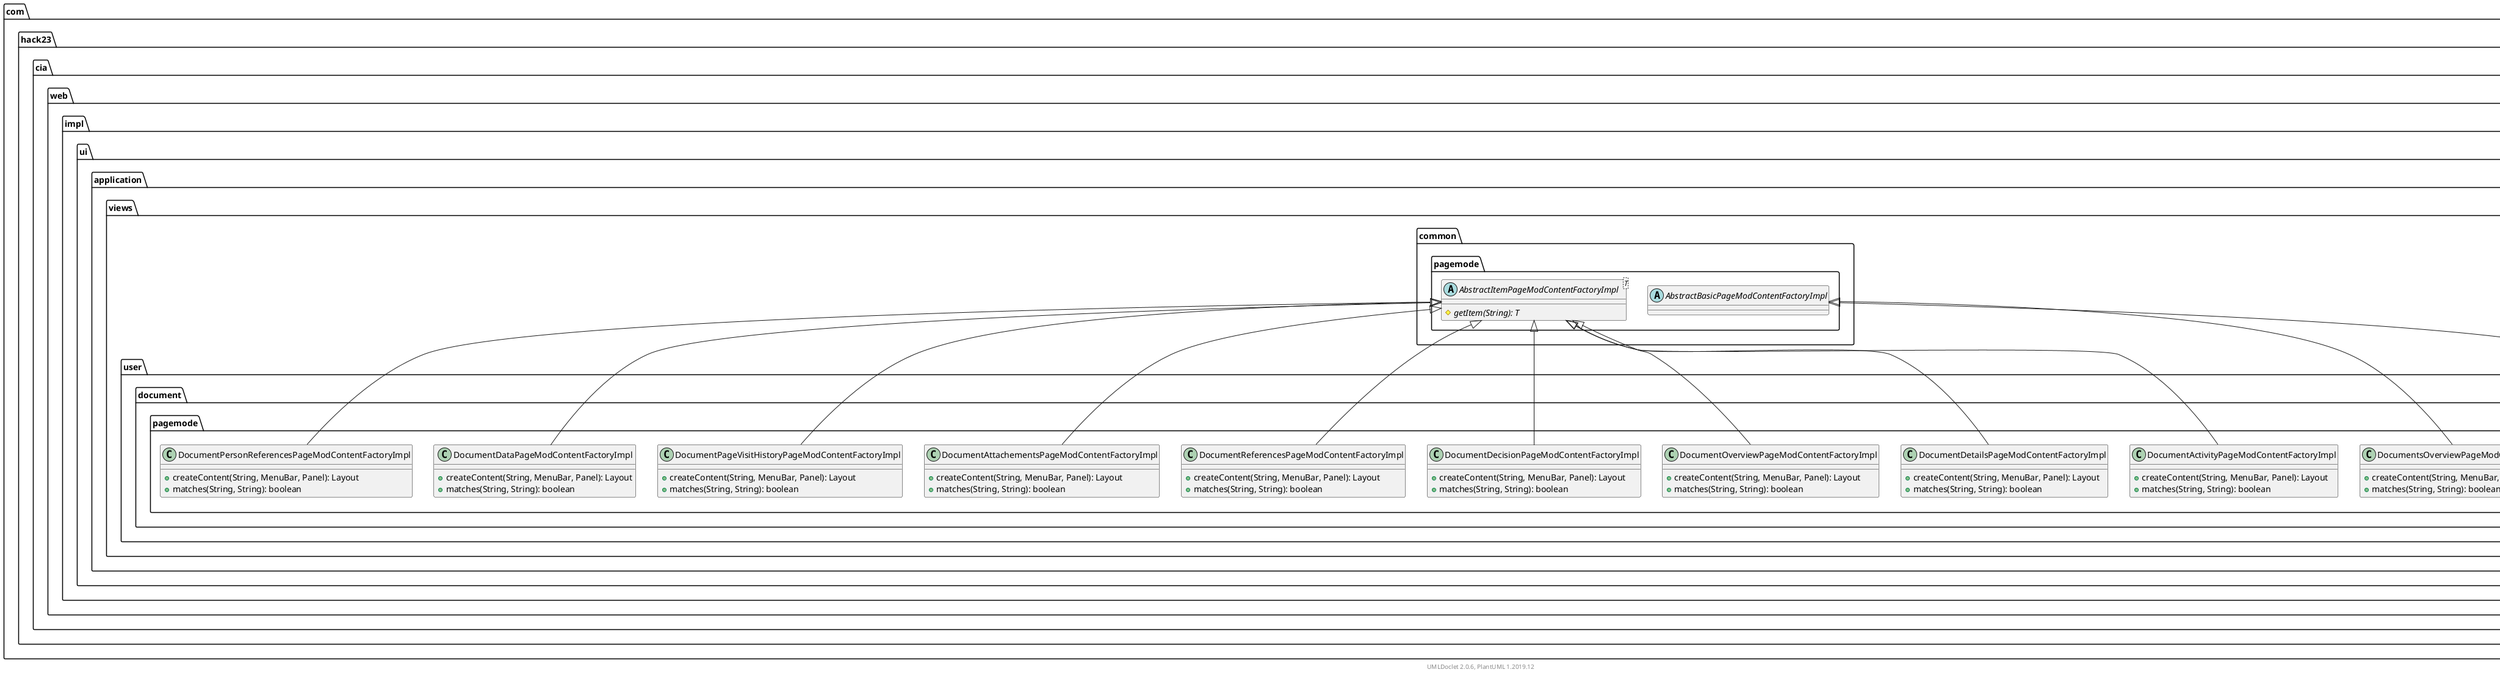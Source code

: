@startuml
    namespace com.hack23.cia.web.impl.ui.application.views.user.document.pagemode {

        class DocumentActivityPageModContentFactoryImpl [[DocumentActivityPageModContentFactoryImpl.html]] {
            +createContent(String, MenuBar, Panel): Layout
            +matches(String, String): boolean
        }

        class DocumentDetailsPageModContentFactoryImpl [[DocumentDetailsPageModContentFactoryImpl.html]] {
            +createContent(String, MenuBar, Panel): Layout
            +matches(String, String): boolean
        }

        class DocumentOverviewPageModContentFactoryImpl [[DocumentOverviewPageModContentFactoryImpl.html]] {
            +createContent(String, MenuBar, Panel): Layout
            +matches(String, String): boolean
        }

        class DocumentsOverviewPageModContentFactoryImpl [[DocumentsOverviewPageModContentFactoryImpl.html]] {
            +createContent(String, MenuBar, Panel): Layout
            +matches(String, String): boolean
        }

        class DocumentReferencesPageModContentFactoryImpl [[DocumentReferencesPageModContentFactoryImpl.html]] {
            +createContent(String, MenuBar, Panel): Layout
            +matches(String, String): boolean
        }

        class SearchDocumentPageModContentFactoryImpl [[SearchDocumentPageModContentFactoryImpl.html]] {
            {static} +NAME: String
            +createContent(String, MenuBar, Panel): Layout
            +matches(String, String): boolean
        }

        class DocumentPageVisitHistoryPageModContentFactoryImpl [[DocumentPageVisitHistoryPageModContentFactoryImpl.html]] {
            +createContent(String, MenuBar, Panel): Layout
            +matches(String, String): boolean
        }

        class DocumentDataPageModContentFactoryImpl [[DocumentDataPageModContentFactoryImpl.html]] {
            +createContent(String, MenuBar, Panel): Layout
            +matches(String, String): boolean
        }

        class DocumentPersonReferencesPageModContentFactoryImpl [[DocumentPersonReferencesPageModContentFactoryImpl.html]] {
            +createContent(String, MenuBar, Panel): Layout
            +matches(String, String): boolean
        }

        class DocumentDecisionPageModContentFactoryImpl [[DocumentDecisionPageModContentFactoryImpl.html]] {
            +createContent(String, MenuBar, Panel): Layout
            +matches(String, String): boolean
        }

        class DocumentAttachementsPageModContentFactoryImpl [[DocumentAttachementsPageModContentFactoryImpl.html]] {
            +createContent(String, MenuBar, Panel): Layout
            +matches(String, String): boolean
        }

        com.hack23.cia.web.impl.ui.application.views.common.pagemode.AbstractItemPageModContentFactoryImpl <|-- DocumentActivityPageModContentFactoryImpl
        com.hack23.cia.web.impl.ui.application.views.common.pagemode.AbstractItemPageModContentFactoryImpl <|-- DocumentDetailsPageModContentFactoryImpl
        com.hack23.cia.web.impl.ui.application.views.common.pagemode.AbstractItemPageModContentFactoryImpl <|-- DocumentOverviewPageModContentFactoryImpl
        com.hack23.cia.web.impl.ui.application.views.common.pagemode.AbstractBasicPageModContentFactoryImpl <|-- DocumentsOverviewPageModContentFactoryImpl
        com.hack23.cia.web.impl.ui.application.views.common.pagemode.AbstractItemPageModContentFactoryImpl <|-- DocumentReferencesPageModContentFactoryImpl
        com.hack23.cia.web.impl.ui.application.views.common.pagemode.AbstractBasicPageModContentFactoryImpl <|-- SearchDocumentPageModContentFactoryImpl
        com.hack23.cia.web.impl.ui.application.views.common.pagemode.AbstractItemPageModContentFactoryImpl <|-- DocumentPageVisitHistoryPageModContentFactoryImpl
        com.hack23.cia.web.impl.ui.application.views.common.pagemode.AbstractItemPageModContentFactoryImpl <|-- DocumentDataPageModContentFactoryImpl
        com.hack23.cia.web.impl.ui.application.views.common.pagemode.AbstractItemPageModContentFactoryImpl <|-- DocumentPersonReferencesPageModContentFactoryImpl
        com.hack23.cia.web.impl.ui.application.views.common.pagemode.AbstractItemPageModContentFactoryImpl <|-- DocumentDecisionPageModContentFactoryImpl
        com.hack23.cia.web.impl.ui.application.views.common.pagemode.AbstractItemPageModContentFactoryImpl <|-- DocumentAttachementsPageModContentFactoryImpl
    }

    namespace com.hack23.cia.web.impl.ui.application.views.common.pagemode {
        abstract class AbstractItemPageModContentFactoryImpl<T> [[../../../common/pagemode/AbstractItemPageModContentFactoryImpl.html]] {
            {abstract} #getItem(String): T
        }
        abstract class AbstractBasicPageModContentFactoryImpl [[../../../common/pagemode/AbstractBasicPageModContentFactoryImpl.html]]
    }

    center footer UMLDoclet 2.0.6, PlantUML 1.2019.12
@enduml

